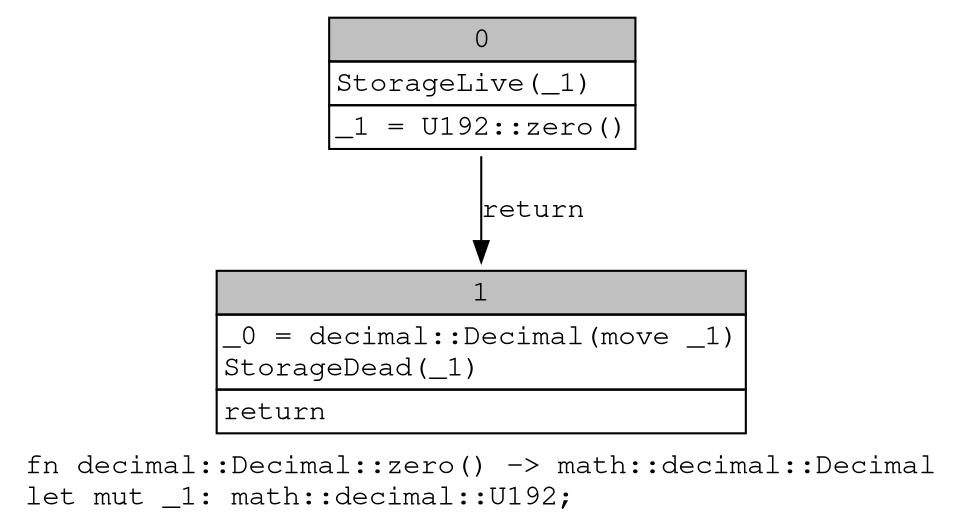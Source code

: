 digraph Mir_0_124 {
    graph [fontname="Courier, monospace"];
    node [fontname="Courier, monospace"];
    edge [fontname="Courier, monospace"];
    label=<fn decimal::Decimal::zero() -&gt; math::decimal::Decimal<br align="left"/>let mut _1: math::decimal::U192;<br align="left"/>>;
    bb0__0_124 [shape="none", label=<<table border="0" cellborder="1" cellspacing="0"><tr><td bgcolor="gray" align="center" colspan="1">0</td></tr><tr><td align="left" balign="left">StorageLive(_1)<br/></td></tr><tr><td align="left">_1 = U192::zero()</td></tr></table>>];
    bb1__0_124 [shape="none", label=<<table border="0" cellborder="1" cellspacing="0"><tr><td bgcolor="gray" align="center" colspan="1">1</td></tr><tr><td align="left" balign="left">_0 = decimal::Decimal(move _1)<br/>StorageDead(_1)<br/></td></tr><tr><td align="left">return</td></tr></table>>];
    bb0__0_124 -> bb1__0_124 [label="return"];
}
